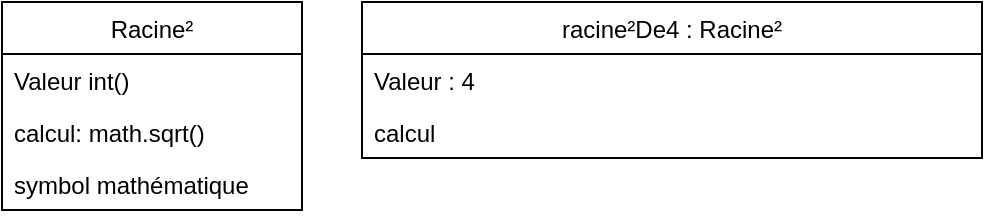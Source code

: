 <mxfile version="20.8.10" type="github">
  <diagram id="C5RBs43oDa-KdzZeNtuy" name="Page-1">
    <mxGraphModel dx="1194" dy="770" grid="1" gridSize="10" guides="1" tooltips="1" connect="1" arrows="1" fold="1" page="1" pageScale="1" pageWidth="827" pageHeight="1169" math="0" shadow="0">
      <root>
        <mxCell id="WIyWlLk6GJQsqaUBKTNV-0" />
        <mxCell id="WIyWlLk6GJQsqaUBKTNV-1" parent="WIyWlLk6GJQsqaUBKTNV-0" />
        <mxCell id="fscB0jBE0a1TeuX1BrEp-1" value="racine²De4 : Racine²" style="swimlane;fontStyle=0;childLayout=stackLayout;horizontal=1;startSize=26;fillColor=none;horizontalStack=0;resizeParent=1;resizeParentMax=0;resizeLast=0;collapsible=1;marginBottom=0;" vertex="1" parent="WIyWlLk6GJQsqaUBKTNV-1">
          <mxGeometry x="200" y="120" width="310" height="78" as="geometry" />
        </mxCell>
        <mxCell id="fscB0jBE0a1TeuX1BrEp-2" value="Valeur : 4" style="text;strokeColor=none;fillColor=none;align=left;verticalAlign=top;spacingLeft=4;spacingRight=4;overflow=hidden;rotatable=0;points=[[0,0.5],[1,0.5]];portConstraint=eastwest;" vertex="1" parent="fscB0jBE0a1TeuX1BrEp-1">
          <mxGeometry y="26" width="310" height="26" as="geometry" />
        </mxCell>
        <mxCell id="fscB0jBE0a1TeuX1BrEp-3" value="calcul" style="text;strokeColor=none;fillColor=none;align=left;verticalAlign=top;spacingLeft=4;spacingRight=4;overflow=hidden;rotatable=0;points=[[0,0.5],[1,0.5]];portConstraint=eastwest;" vertex="1" parent="fscB0jBE0a1TeuX1BrEp-1">
          <mxGeometry y="52" width="310" height="26" as="geometry" />
        </mxCell>
        <mxCell id="fscB0jBE0a1TeuX1BrEp-6" value="Racine²" style="swimlane;fontStyle=0;childLayout=stackLayout;horizontal=1;startSize=26;fillColor=none;horizontalStack=0;resizeParent=1;resizeParentMax=0;resizeLast=0;collapsible=1;marginBottom=0;" vertex="1" parent="WIyWlLk6GJQsqaUBKTNV-1">
          <mxGeometry x="20" y="120" width="150" height="104" as="geometry" />
        </mxCell>
        <mxCell id="fscB0jBE0a1TeuX1BrEp-7" value="Valeur int()" style="text;strokeColor=none;fillColor=none;align=left;verticalAlign=top;spacingLeft=4;spacingRight=4;overflow=hidden;rotatable=0;points=[[0,0.5],[1,0.5]];portConstraint=eastwest;" vertex="1" parent="fscB0jBE0a1TeuX1BrEp-6">
          <mxGeometry y="26" width="150" height="26" as="geometry" />
        </mxCell>
        <mxCell id="fscB0jBE0a1TeuX1BrEp-8" value="calcul: math.sqrt()" style="text;strokeColor=none;fillColor=none;align=left;verticalAlign=top;spacingLeft=4;spacingRight=4;overflow=hidden;rotatable=0;points=[[0,0.5],[1,0.5]];portConstraint=eastwest;" vertex="1" parent="fscB0jBE0a1TeuX1BrEp-6">
          <mxGeometry y="52" width="150" height="26" as="geometry" />
        </mxCell>
        <mxCell id="fscB0jBE0a1TeuX1BrEp-9" value="symbol mathématique" style="text;strokeColor=none;fillColor=none;align=left;verticalAlign=top;spacingLeft=4;spacingRight=4;overflow=hidden;rotatable=0;points=[[0,0.5],[1,0.5]];portConstraint=eastwest;" vertex="1" parent="fscB0jBE0a1TeuX1BrEp-6">
          <mxGeometry y="78" width="150" height="26" as="geometry" />
        </mxCell>
      </root>
    </mxGraphModel>
  </diagram>
</mxfile>
